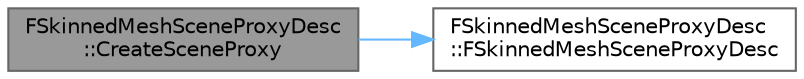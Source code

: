 digraph "FSkinnedMeshSceneProxyDesc::CreateSceneProxy"
{
 // INTERACTIVE_SVG=YES
 // LATEX_PDF_SIZE
  bgcolor="transparent";
  edge [fontname=Helvetica,fontsize=10,labelfontname=Helvetica,labelfontsize=10];
  node [fontname=Helvetica,fontsize=10,shape=box,height=0.2,width=0.4];
  rankdir="LR";
  Node1 [id="Node000001",label="FSkinnedMeshSceneProxyDesc\l::CreateSceneProxy",height=0.2,width=0.4,color="gray40", fillcolor="grey60", style="filled", fontcolor="black",tooltip=" "];
  Node1 -> Node2 [id="edge1_Node000001_Node000002",color="steelblue1",style="solid",tooltip=" "];
  Node2 [id="Node000002",label="FSkinnedMeshSceneProxyDesc\l::FSkinnedMeshSceneProxyDesc",height=0.2,width=0.4,color="grey40", fillcolor="white", style="filled",URL="$d2/dfc/structFSkinnedMeshSceneProxyDesc.html#ab22f2656b66d7ce58441fb7de3f8019f",tooltip=" "];
}
